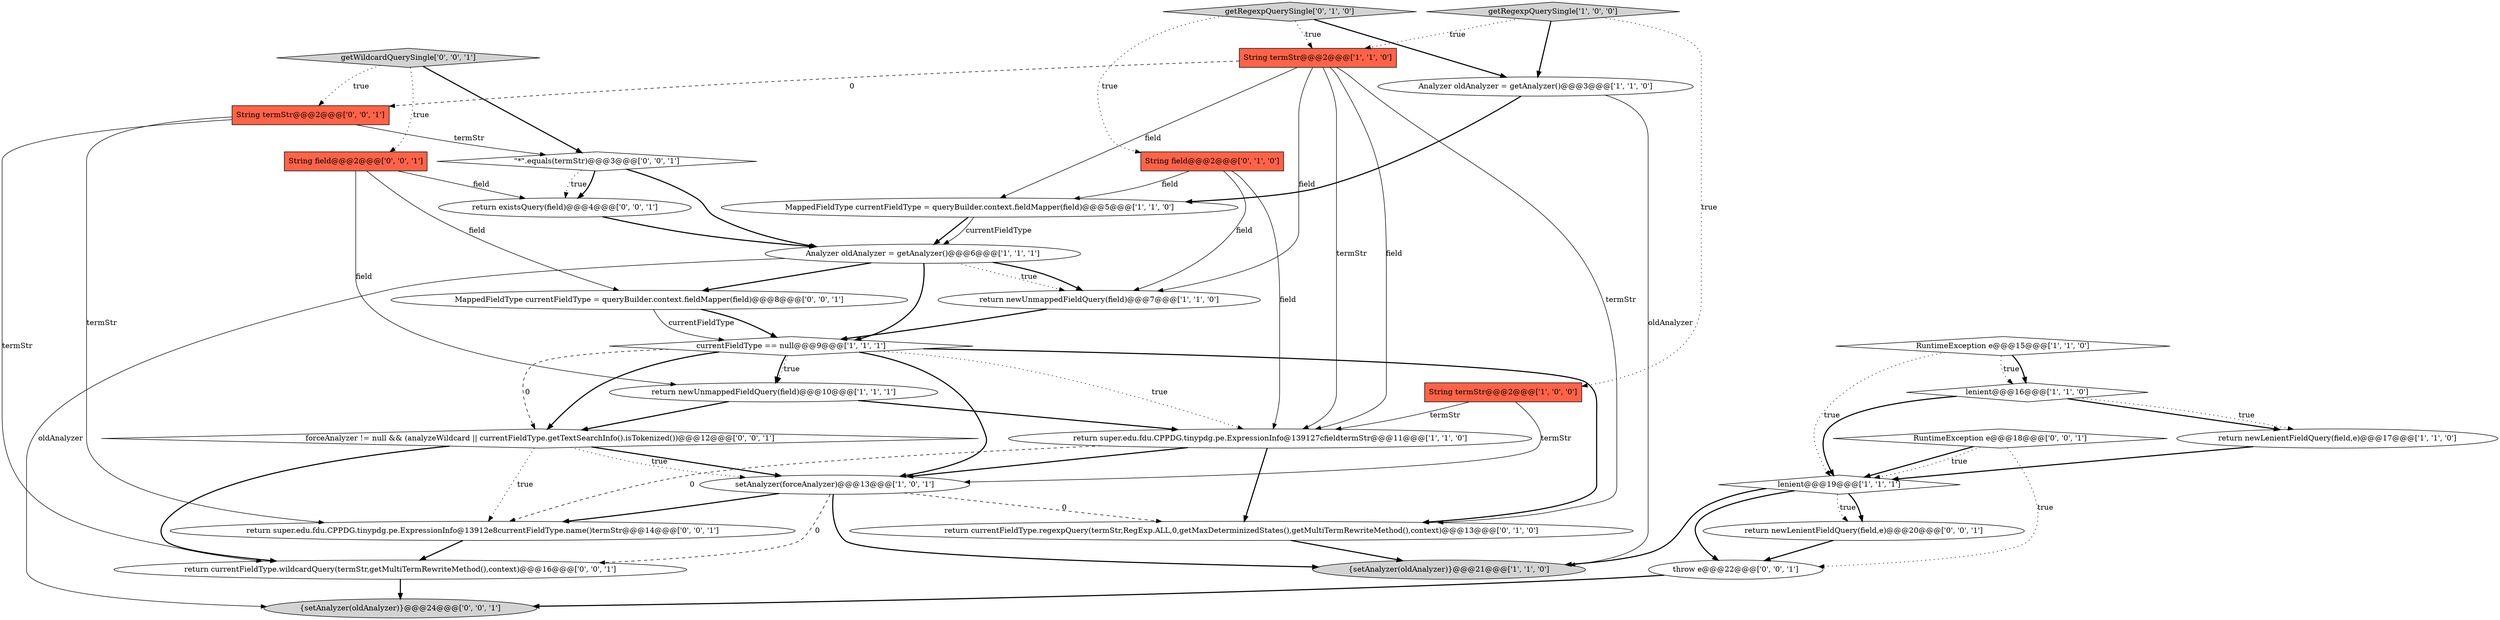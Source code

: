digraph {
14 [style = filled, label = "return super.edu.fdu.CPPDG.tinypdg.pe.ExpressionInfo@139127cfieldtermStr@@@11@@@['1', '1', '0']", fillcolor = white, shape = ellipse image = "AAA0AAABBB1BBB"];
26 [style = filled, label = "RuntimeException e@@@18@@@['0', '0', '1']", fillcolor = white, shape = diamond image = "AAA0AAABBB3BBB"];
2 [style = filled, label = "{setAnalyzer(oldAnalyzer)}@@@21@@@['1', '1', '0']", fillcolor = lightgray, shape = ellipse image = "AAA0AAABBB1BBB"];
25 [style = filled, label = "\"*\".equals(termStr)@@@3@@@['0', '0', '1']", fillcolor = white, shape = diamond image = "AAA0AAABBB3BBB"];
16 [style = filled, label = "return currentFieldType.regexpQuery(termStr,RegExp.ALL,0,getMaxDeterminizedStates(),getMultiTermRewriteMethod(),context)@@@13@@@['0', '1', '0']", fillcolor = white, shape = ellipse image = "AAA1AAABBB2BBB"];
21 [style = filled, label = "{setAnalyzer(oldAnalyzer)}@@@24@@@['0', '0', '1']", fillcolor = lightgray, shape = ellipse image = "AAA0AAABBB3BBB"];
13 [style = filled, label = "Analyzer oldAnalyzer = getAnalyzer()@@@6@@@['1', '1', '1']", fillcolor = white, shape = ellipse image = "AAA0AAABBB1BBB"];
20 [style = filled, label = "return newLenientFieldQuery(field,e)@@@20@@@['0', '0', '1']", fillcolor = white, shape = ellipse image = "AAA0AAABBB3BBB"];
22 [style = filled, label = "getWildcardQuerySingle['0', '0', '1']", fillcolor = lightgray, shape = diamond image = "AAA0AAABBB3BBB"];
31 [style = filled, label = "String termStr@@@2@@@['0', '0', '1']", fillcolor = tomato, shape = box image = "AAA0AAABBB3BBB"];
19 [style = filled, label = "forceAnalyzer != null && (analyzeWildcard || currentFieldType.getTextSearchInfo().isTokenized())@@@12@@@['0', '0', '1']", fillcolor = white, shape = diamond image = "AAA0AAABBB3BBB"];
7 [style = filled, label = "currentFieldType == null@@@9@@@['1', '1', '1']", fillcolor = white, shape = diamond image = "AAA0AAABBB1BBB"];
1 [style = filled, label = "String termStr@@@2@@@['1', '0', '0']", fillcolor = tomato, shape = box image = "AAA0AAABBB1BBB"];
28 [style = filled, label = "return super.edu.fdu.CPPDG.tinypdg.pe.ExpressionInfo@13912e8currentFieldType.name()termStr@@@14@@@['0', '0', '1']", fillcolor = white, shape = ellipse image = "AAA0AAABBB3BBB"];
10 [style = filled, label = "return newUnmappedFieldQuery(field)@@@7@@@['1', '1', '0']", fillcolor = white, shape = ellipse image = "AAA0AAABBB1BBB"];
8 [style = filled, label = "getRegexpQuerySingle['1', '0', '0']", fillcolor = lightgray, shape = diamond image = "AAA0AAABBB1BBB"];
4 [style = filled, label = "return newUnmappedFieldQuery(field)@@@10@@@['1', '1', '1']", fillcolor = white, shape = ellipse image = "AAA0AAABBB1BBB"];
15 [style = filled, label = "Analyzer oldAnalyzer = getAnalyzer()@@@3@@@['1', '1', '0']", fillcolor = white, shape = ellipse image = "AAA0AAABBB1BBB"];
0 [style = filled, label = "lenient@@@16@@@['1', '1', '0']", fillcolor = white, shape = diamond image = "AAA0AAABBB1BBB"];
9 [style = filled, label = "String termStr@@@2@@@['1', '1', '0']", fillcolor = tomato, shape = box image = "AAA0AAABBB1BBB"];
12 [style = filled, label = "lenient@@@19@@@['1', '1', '1']", fillcolor = white, shape = diamond image = "AAA0AAABBB1BBB"];
23 [style = filled, label = "throw e@@@22@@@['0', '0', '1']", fillcolor = white, shape = ellipse image = "AAA0AAABBB3BBB"];
30 [style = filled, label = "return existsQuery(field)@@@4@@@['0', '0', '1']", fillcolor = white, shape = ellipse image = "AAA0AAABBB3BBB"];
24 [style = filled, label = "MappedFieldType currentFieldType = queryBuilder.context.fieldMapper(field)@@@8@@@['0', '0', '1']", fillcolor = white, shape = ellipse image = "AAA0AAABBB3BBB"];
17 [style = filled, label = "String field@@@2@@@['0', '1', '0']", fillcolor = tomato, shape = box image = "AAA0AAABBB2BBB"];
6 [style = filled, label = "setAnalyzer(forceAnalyzer)@@@13@@@['1', '0', '1']", fillcolor = white, shape = ellipse image = "AAA0AAABBB1BBB"];
11 [style = filled, label = "return newLenientFieldQuery(field,e)@@@17@@@['1', '1', '0']", fillcolor = white, shape = ellipse image = "AAA0AAABBB1BBB"];
18 [style = filled, label = "getRegexpQuerySingle['0', '1', '0']", fillcolor = lightgray, shape = diamond image = "AAA0AAABBB2BBB"];
5 [style = filled, label = "MappedFieldType currentFieldType = queryBuilder.context.fieldMapper(field)@@@5@@@['1', '1', '0']", fillcolor = white, shape = ellipse image = "AAA0AAABBB1BBB"];
3 [style = filled, label = "RuntimeException e@@@15@@@['1', '1', '0']", fillcolor = white, shape = diamond image = "AAA0AAABBB1BBB"];
29 [style = filled, label = "return currentFieldType.wildcardQuery(termStr,getMultiTermRewriteMethod(),context)@@@16@@@['0', '0', '1']", fillcolor = white, shape = ellipse image = "AAA0AAABBB3BBB"];
27 [style = filled, label = "String field@@@2@@@['0', '0', '1']", fillcolor = tomato, shape = box image = "AAA0AAABBB3BBB"];
25->30 [style = dotted, label="true"];
29->21 [style = bold, label=""];
3->12 [style = dotted, label="true"];
20->23 [style = bold, label=""];
6->16 [style = dashed, label="0"];
17->14 [style = solid, label="field"];
27->30 [style = solid, label="field"];
7->4 [style = dotted, label="true"];
13->7 [style = bold, label=""];
15->2 [style = solid, label="oldAnalyzer"];
11->12 [style = bold, label=""];
19->6 [style = bold, label=""];
14->16 [style = bold, label=""];
24->7 [style = bold, label=""];
6->28 [style = bold, label=""];
7->14 [style = dotted, label="true"];
12->2 [style = bold, label=""];
9->31 [style = dashed, label="0"];
1->14 [style = solid, label="termStr"];
7->16 [style = bold, label=""];
30->13 [style = bold, label=""];
7->6 [style = bold, label=""];
7->19 [style = dashed, label="0"];
13->10 [style = dotted, label="true"];
8->9 [style = dotted, label="true"];
17->10 [style = solid, label="field"];
13->24 [style = bold, label=""];
12->23 [style = bold, label=""];
12->20 [style = dotted, label="true"];
13->21 [style = solid, label="oldAnalyzer"];
1->6 [style = solid, label="termStr"];
0->11 [style = bold, label=""];
19->28 [style = dotted, label="true"];
5->13 [style = bold, label=""];
6->2 [style = bold, label=""];
26->23 [style = dotted, label="true"];
22->27 [style = dotted, label="true"];
3->0 [style = dotted, label="true"];
16->2 [style = bold, label=""];
23->21 [style = bold, label=""];
27->24 [style = solid, label="field"];
9->16 [style = solid, label="termStr"];
10->7 [style = bold, label=""];
18->17 [style = dotted, label="true"];
6->29 [style = dashed, label="0"];
4->19 [style = bold, label=""];
19->29 [style = bold, label=""];
31->29 [style = solid, label="termStr"];
0->12 [style = bold, label=""];
9->14 [style = solid, label="termStr"];
7->4 [style = bold, label=""];
9->10 [style = solid, label="field"];
9->14 [style = solid, label="field"];
24->7 [style = solid, label="currentFieldType"];
3->0 [style = bold, label=""];
22->25 [style = bold, label=""];
9->5 [style = solid, label="field"];
5->13 [style = solid, label="currentFieldType"];
17->5 [style = solid, label="field"];
25->13 [style = bold, label=""];
15->5 [style = bold, label=""];
27->4 [style = solid, label="field"];
14->6 [style = bold, label=""];
12->20 [style = bold, label=""];
0->11 [style = dotted, label="true"];
4->14 [style = bold, label=""];
22->31 [style = dotted, label="true"];
26->12 [style = bold, label=""];
14->28 [style = dashed, label="0"];
7->19 [style = bold, label=""];
26->12 [style = dotted, label="true"];
13->10 [style = bold, label=""];
19->6 [style = dotted, label="true"];
25->30 [style = bold, label=""];
8->1 [style = dotted, label="true"];
18->9 [style = dotted, label="true"];
8->15 [style = bold, label=""];
28->29 [style = bold, label=""];
31->28 [style = solid, label="termStr"];
31->25 [style = solid, label="termStr"];
18->15 [style = bold, label=""];
}
